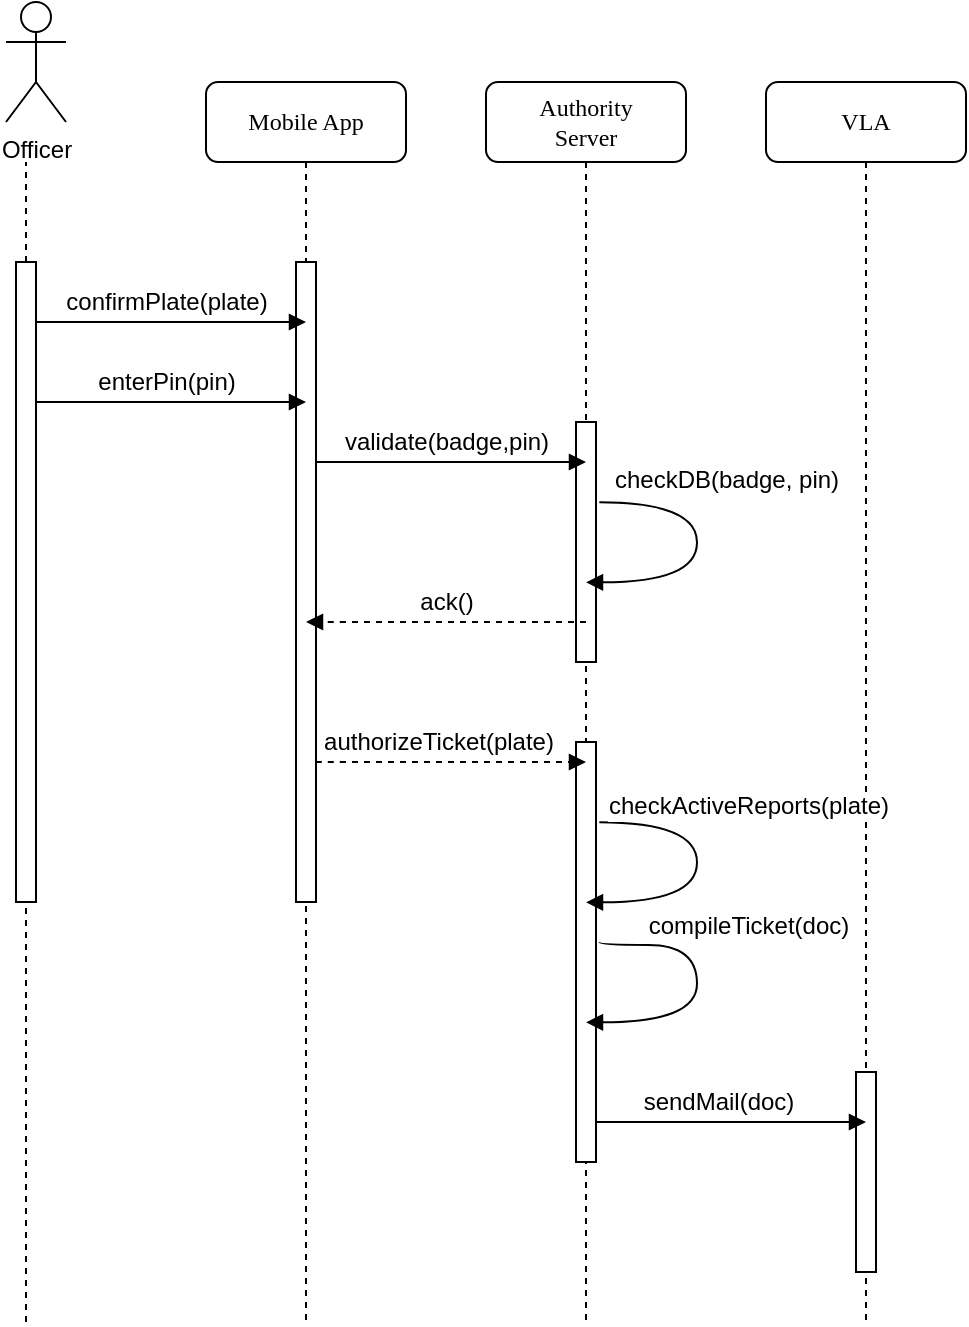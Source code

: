 <mxfile version="12.1.3" type="device" pages="1"><diagram name="Page-1" id="13e1069c-82ec-6db2-03f1-153e76fe0fe0"><mxGraphModel dx="1280" dy="742" grid="1" gridSize="10" guides="1" tooltips="1" connect="1" arrows="1" fold="1" page="1" pageScale="1" pageWidth="413" pageHeight="291" background="#ffffff" math="0" shadow="0"><root><mxCell id="0"/><mxCell id="1" parent="0"/><mxCell id="r3h2wGZEr4MQt_esD0Qw-76" value="VLA" style="shape=umlLifeline;perimeter=lifelinePerimeter;whiteSpace=wrap;html=1;container=1;collapsible=0;recursiveResize=0;outlineConnect=0;rounded=1;shadow=0;comic=0;labelBackgroundColor=none;strokeColor=#000000;strokeWidth=1;fillColor=#FFFFFF;fontFamily=Verdana;fontSize=12;fontColor=#000000;align=center;" vertex="1" parent="1"><mxGeometry x="500" y="70" width="100" height="620" as="geometry"/></mxCell><mxCell id="7baba1c4bc27f4b0-6" value="Mobile App" style="shape=umlLifeline;perimeter=lifelinePerimeter;whiteSpace=wrap;html=1;container=1;collapsible=0;recursiveResize=0;outlineConnect=0;rounded=1;shadow=0;comic=0;labelBackgroundColor=none;strokeColor=#000000;strokeWidth=1;fillColor=#FFFFFF;fontFamily=Verdana;fontSize=12;fontColor=#000000;align=center;" parent="1" vertex="1"><mxGeometry x="220" y="70" width="100" height="620" as="geometry"/></mxCell><mxCell id="r3h2wGZEr4MQt_esD0Qw-27" value="" style="html=1;points=[];perimeter=orthogonalPerimeter;rounded=0;shadow=0;comic=0;labelBackgroundColor=none;strokeColor=#000000;strokeWidth=1;fillColor=#FFFFFF;fontFamily=Verdana;fontSize=12;fontColor=#000000;align=center;" vertex="1" parent="7baba1c4bc27f4b0-6"><mxGeometry x="45" y="90" width="10" height="320" as="geometry"/></mxCell><mxCell id="r3h2wGZEr4MQt_esD0Qw-17" value="Officer" style="shape=umlActor;verticalLabelPosition=bottom;labelBackgroundColor=#ffffff;verticalAlign=top;html=1;outlineConnect=0;" vertex="1" parent="1"><mxGeometry x="120" y="30" width="30" height="60" as="geometry"/></mxCell><mxCell id="r3h2wGZEr4MQt_esD0Qw-20" value="" style="endArrow=none;dashed=1;html=1;" edge="1" parent="1" source="r3h2wGZEr4MQt_esD0Qw-21"><mxGeometry width="50" height="50" relative="1" as="geometry"><mxPoint x="130" y="650" as="sourcePoint"/><mxPoint x="130" y="110" as="targetPoint"/></mxGeometry></mxCell><mxCell id="r3h2wGZEr4MQt_esD0Qw-21" value="" style="html=1;points=[];perimeter=orthogonalPerimeter;rounded=0;shadow=0;comic=0;labelBackgroundColor=none;strokeColor=#000000;strokeWidth=1;fillColor=#FFFFFF;fontFamily=Verdana;fontSize=12;fontColor=#000000;align=center;" vertex="1" parent="1"><mxGeometry x="125" y="160" width="10" height="320" as="geometry"/></mxCell><mxCell id="r3h2wGZEr4MQt_esD0Qw-22" value="" style="endArrow=none;dashed=1;html=1;" edge="1" parent="1" target="r3h2wGZEr4MQt_esD0Qw-21"><mxGeometry width="50" height="50" relative="1" as="geometry"><mxPoint x="130" y="690" as="sourcePoint"/><mxPoint x="130" y="110" as="targetPoint"/></mxGeometry></mxCell><mxCell id="r3h2wGZEr4MQt_esD0Qw-47" value="Authority&lt;br&gt;Server" style="shape=umlLifeline;perimeter=lifelinePerimeter;whiteSpace=wrap;html=1;container=1;collapsible=0;recursiveResize=0;outlineConnect=0;rounded=1;shadow=0;comic=0;labelBackgroundColor=none;strokeColor=#000000;strokeWidth=1;fillColor=#FFFFFF;fontFamily=Verdana;fontSize=12;fontColor=#000000;align=center;" vertex="1" parent="1"><mxGeometry x="360" y="70" width="100" height="620" as="geometry"/></mxCell><mxCell id="r3h2wGZEr4MQt_esD0Qw-73" value="" style="html=1;points=[];perimeter=orthogonalPerimeter;rounded=0;shadow=0;comic=0;labelBackgroundColor=none;strokeColor=#000000;strokeWidth=1;fillColor=#FFFFFF;fontFamily=Verdana;fontSize=12;fontColor=#000000;align=center;" vertex="1" parent="r3h2wGZEr4MQt_esD0Qw-47"><mxGeometry x="45" y="330" width="10" height="210" as="geometry"/></mxCell><mxCell id="r3h2wGZEr4MQt_esD0Qw-48" value="" style="html=1;points=[];perimeter=orthogonalPerimeter;rounded=0;shadow=0;comic=0;labelBackgroundColor=none;strokeColor=#000000;strokeWidth=1;fillColor=#FFFFFF;fontFamily=Verdana;fontSize=12;fontColor=#000000;align=center;" vertex="1" parent="r3h2wGZEr4MQt_esD0Qw-47"><mxGeometry x="45" y="170" width="10" height="120" as="geometry"/></mxCell><mxCell id="r3h2wGZEr4MQt_esD0Qw-53" value="" style="endArrow=none;dashed=1;html=1;" edge="1" parent="1" source="r3h2wGZEr4MQt_esD0Qw-54"><mxGeometry width="50" height="50" relative="1" as="geometry"><mxPoint x="550" y="650" as="sourcePoint"/><mxPoint x="550" y="570" as="targetPoint"/></mxGeometry></mxCell><mxCell id="r3h2wGZEr4MQt_esD0Qw-54" value="" style="html=1;points=[];perimeter=orthogonalPerimeter;rounded=0;shadow=0;comic=0;labelBackgroundColor=none;strokeColor=#000000;strokeWidth=1;fillColor=#FFFFFF;fontFamily=Verdana;fontSize=12;fontColor=#000000;align=center;" vertex="1" parent="1"><mxGeometry x="545" y="565" width="10" height="100" as="geometry"/></mxCell><mxCell id="r3h2wGZEr4MQt_esD0Qw-51" value="" style="html=1;verticalAlign=bottom;endArrow=block;labelBackgroundColor=none;fontFamily=Verdana;fontSize=12;edgeStyle=elbowEdgeStyle;elbow=vertical;" edge="1" parent="1"><mxGeometry x="-0.923" y="-261" relative="1" as="geometry"><mxPoint x="415" y="590" as="sourcePoint"/><Array as="points"><mxPoint x="420" y="590"/></Array><mxPoint x="550" y="590" as="targetPoint"/><mxPoint x="-259" y="-241" as="offset"/></mxGeometry></mxCell><mxCell id="r3h2wGZEr4MQt_esD0Qw-52" value="sendMail(doc)" style="text;html=1;resizable=0;points=[];align=center;verticalAlign=middle;labelBackgroundColor=#ffffff;" vertex="1" connectable="0" parent="r3h2wGZEr4MQt_esD0Qw-51"><mxGeometry x="-0.139" y="6" relative="1" as="geometry"><mxPoint x="3" y="-4" as="offset"/></mxGeometry></mxCell><mxCell id="r3h2wGZEr4MQt_esD0Qw-59" value="" style="html=1;verticalAlign=bottom;endArrow=block;labelBackgroundColor=none;fontFamily=Verdana;fontSize=12;edgeStyle=elbowEdgeStyle;elbow=vertical;" edge="1" parent="1"><mxGeometry x="-0.923" y="-261" relative="1" as="geometry"><mxPoint x="135" y="190.0" as="sourcePoint"/><Array as="points"><mxPoint x="150" y="190"/></Array><mxPoint x="270" y="190" as="targetPoint"/><mxPoint x="-259" y="-241" as="offset"/></mxGeometry></mxCell><mxCell id="r3h2wGZEr4MQt_esD0Qw-60" value="confirmPlate(plate)" style="text;html=1;resizable=0;points=[];align=center;verticalAlign=middle;labelBackgroundColor=#ffffff;" vertex="1" connectable="0" parent="r3h2wGZEr4MQt_esD0Qw-59"><mxGeometry x="-0.139" y="6" relative="1" as="geometry"><mxPoint x="6.5" y="-4" as="offset"/></mxGeometry></mxCell><mxCell id="r3h2wGZEr4MQt_esD0Qw-61" value="" style="html=1;verticalAlign=bottom;endArrow=block;labelBackgroundColor=none;fontFamily=Verdana;fontSize=12;edgeStyle=elbowEdgeStyle;elbow=vertical;" edge="1" parent="1"><mxGeometry x="-0.923" y="-261" relative="1" as="geometry"><mxPoint x="135" y="230.0" as="sourcePoint"/><Array as="points"><mxPoint x="150" y="230"/></Array><mxPoint x="270" y="230" as="targetPoint"/><mxPoint x="-259" y="-241" as="offset"/></mxGeometry></mxCell><mxCell id="r3h2wGZEr4MQt_esD0Qw-62" value="enterPin(pin)" style="text;html=1;resizable=0;points=[];align=center;verticalAlign=middle;labelBackgroundColor=#ffffff;direction=south;" vertex="1" connectable="0" parent="r3h2wGZEr4MQt_esD0Qw-61"><mxGeometry x="-0.139" y="6" relative="1" as="geometry"><mxPoint x="6.5" y="-4" as="offset"/></mxGeometry></mxCell><mxCell id="r3h2wGZEr4MQt_esD0Qw-63" value="" style="html=1;verticalAlign=bottom;endArrow=block;labelBackgroundColor=none;fontFamily=Verdana;fontSize=12;edgeStyle=elbowEdgeStyle;elbow=vertical;" edge="1" parent="1"><mxGeometry x="-0.923" y="-261" relative="1" as="geometry"><mxPoint x="275" y="260.0" as="sourcePoint"/><Array as="points"><mxPoint x="285" y="260"/></Array><mxPoint x="410" y="260" as="targetPoint"/><mxPoint x="-259" y="-241" as="offset"/></mxGeometry></mxCell><mxCell id="r3h2wGZEr4MQt_esD0Qw-64" value="validate(badge,pin)" style="text;html=1;resizable=0;points=[];align=center;verticalAlign=middle;labelBackgroundColor=#ffffff;" vertex="1" connectable="0" parent="r3h2wGZEr4MQt_esD0Qw-63"><mxGeometry x="-0.139" y="6" relative="1" as="geometry"><mxPoint x="6.5" y="-4" as="offset"/></mxGeometry></mxCell><mxCell id="r3h2wGZEr4MQt_esD0Qw-65" value="" style="html=1;verticalAlign=bottom;endArrow=block;labelBackgroundColor=none;fontFamily=Verdana;fontSize=12;edgeStyle=elbowEdgeStyle;elbow=vertical;dashed=1;" edge="1" parent="1"><mxGeometry x="-0.923" y="-261" relative="1" as="geometry"><mxPoint x="410" y="340" as="sourcePoint"/><Array as="points"><mxPoint x="280" y="340"/></Array><mxPoint x="270" y="340" as="targetPoint"/><mxPoint x="-259" y="-241" as="offset"/></mxGeometry></mxCell><mxCell id="r3h2wGZEr4MQt_esD0Qw-66" value="ack()" style="text;html=1;resizable=0;points=[];align=center;verticalAlign=middle;labelBackgroundColor=#ffffff;" vertex="1" connectable="0" parent="r3h2wGZEr4MQt_esD0Qw-65"><mxGeometry x="-0.139" y="6" relative="1" as="geometry"><mxPoint x="-10" y="-16" as="offset"/></mxGeometry></mxCell><mxCell id="r3h2wGZEr4MQt_esD0Qw-67" value="" style="html=1;verticalAlign=bottom;endArrow=block;labelBackgroundColor=none;fontFamily=Verdana;fontSize=12;elbow=vertical;edgeStyle=orthogonalEdgeStyle;curved=1;exitX=1.066;exitY=0.713;exitPerimeter=0;" edge="1" parent="1"><mxGeometry x="1" y="-265" relative="1" as="geometry"><mxPoint x="416.667" y="280.167" as="sourcePoint"/><mxPoint x="410" y="320.167" as="targetPoint"/><Array as="points"><mxPoint x="465.5" y="280.5"/><mxPoint x="465.5" y="319.5"/></Array><mxPoint x="-264" y="245" as="offset"/></mxGeometry></mxCell><mxCell id="r3h2wGZEr4MQt_esD0Qw-68" value="checkDB(badge, pin)" style="text;html=1;resizable=0;points=[];align=center;verticalAlign=middle;labelBackgroundColor=#ffffff;" vertex="1" connectable="0" parent="r3h2wGZEr4MQt_esD0Qw-67"><mxGeometry x="-0.106" y="-13" relative="1" as="geometry"><mxPoint x="27" y="-27" as="offset"/></mxGeometry></mxCell><mxCell id="r3h2wGZEr4MQt_esD0Qw-34" value="" style="html=1;verticalAlign=bottom;endArrow=block;labelBackgroundColor=none;fontFamily=Verdana;fontSize=12;edgeStyle=elbowEdgeStyle;elbow=vertical;dashed=1;" edge="1" parent="1"><mxGeometry x="-0.923" y="-261" relative="1" as="geometry"><mxPoint x="275" y="410" as="sourcePoint"/><Array as="points"><mxPoint x="280" y="410"/></Array><mxPoint x="410" y="410" as="targetPoint"/><mxPoint x="-259" y="-241" as="offset"/></mxGeometry></mxCell><mxCell id="r3h2wGZEr4MQt_esD0Qw-35" value="authorizeTicket(plate)" style="text;html=1;resizable=0;points=[];align=center;verticalAlign=middle;labelBackgroundColor=#ffffff;" vertex="1" connectable="0" parent="r3h2wGZEr4MQt_esD0Qw-34"><mxGeometry x="-0.139" y="6" relative="1" as="geometry"><mxPoint x="3" y="-4" as="offset"/></mxGeometry></mxCell><mxCell id="r3h2wGZEr4MQt_esD0Qw-69" value="" style="html=1;verticalAlign=bottom;endArrow=block;labelBackgroundColor=none;fontFamily=Verdana;fontSize=12;elbow=vertical;edgeStyle=orthogonalEdgeStyle;curved=1;exitX=1.066;exitY=0.713;exitPerimeter=0;" edge="1" parent="1"><mxGeometry x="1" y="-265" relative="1" as="geometry"><mxPoint x="416.667" y="440.167" as="sourcePoint"/><mxPoint x="410" y="480.167" as="targetPoint"/><Array as="points"><mxPoint x="465.5" y="441"/><mxPoint x="465.5" y="480"/></Array><mxPoint x="-264" y="245" as="offset"/></mxGeometry></mxCell><mxCell id="r3h2wGZEr4MQt_esD0Qw-70" value="checkActiveReports(plate)" style="text;html=1;resizable=0;points=[];align=center;verticalAlign=middle;labelBackgroundColor=#ffffff;" vertex="1" connectable="0" parent="r3h2wGZEr4MQt_esD0Qw-69"><mxGeometry x="-0.106" y="-13" relative="1" as="geometry"><mxPoint x="38" y="-24.5" as="offset"/></mxGeometry></mxCell><mxCell id="r3h2wGZEr4MQt_esD0Qw-74" value="" style="html=1;verticalAlign=bottom;endArrow=block;labelBackgroundColor=none;fontFamily=Verdana;fontSize=12;elbow=vertical;edgeStyle=orthogonalEdgeStyle;curved=1;exitX=1.066;exitY=0.713;exitPerimeter=0;" edge="1" parent="1"><mxGeometry x="1" y="-265" relative="1" as="geometry"><mxPoint x="416.667" y="500.167" as="sourcePoint"/><mxPoint x="410" y="540.167" as="targetPoint"/><Array as="points"><mxPoint x="465.5" y="501.5"/><mxPoint x="465.5" y="540.5"/></Array><mxPoint x="-264" y="245" as="offset"/></mxGeometry></mxCell><mxCell id="r3h2wGZEr4MQt_esD0Qw-75" value="compileTicket(doc)" style="text;html=1;resizable=0;points=[];align=center;verticalAlign=middle;labelBackgroundColor=#ffffff;" vertex="1" connectable="0" parent="r3h2wGZEr4MQt_esD0Qw-74"><mxGeometry x="-0.106" y="-13" relative="1" as="geometry"><mxPoint x="38" y="-24.5" as="offset"/></mxGeometry></mxCell></root></mxGraphModel></diagram></mxfile>